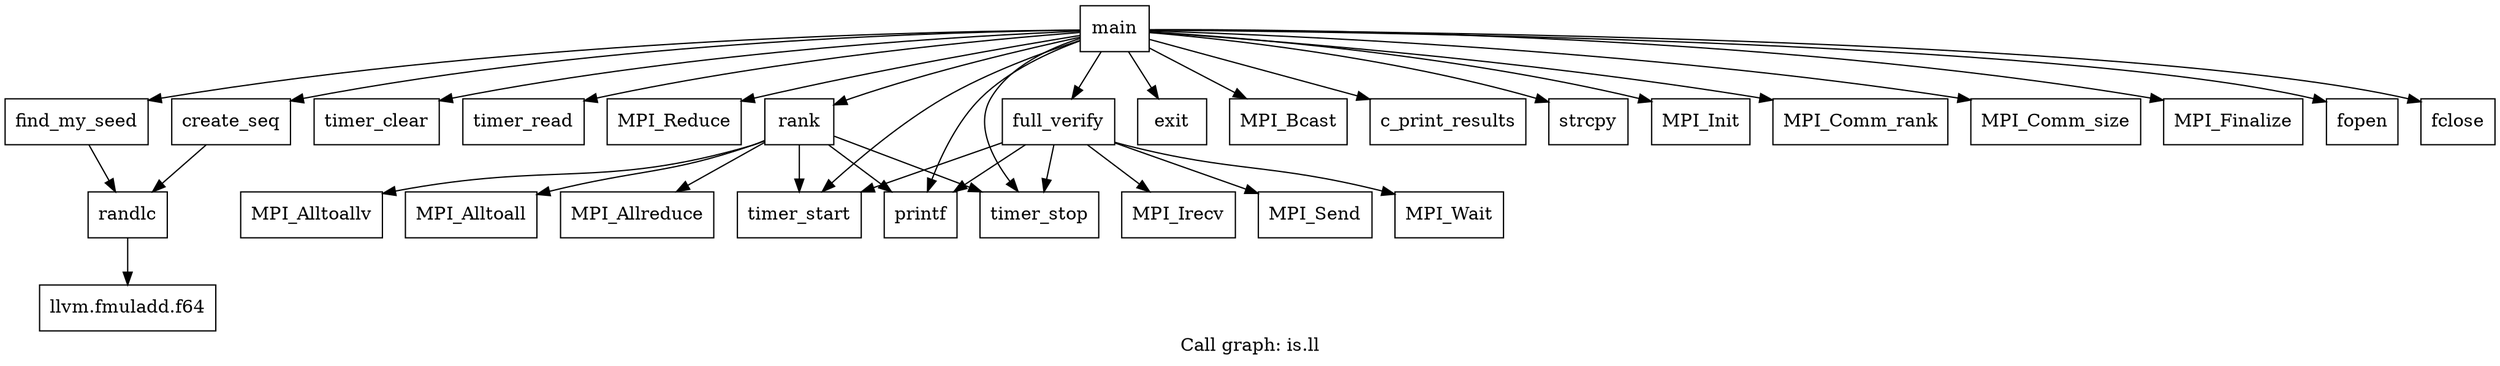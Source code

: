 digraph "Call graph: is.ll" {
	label="Call graph: is.ll";

	Node0x5558d34dd160 [shape=record,label="{randlc}"];
	Node0x5558d34dd160 -> Node0x5558d34b0df0;
	Node0x5558d34dad00 [shape=record,label="{timer_clear}"];
	Node0x5558d34dd780 [shape=record,label="{timer_read}"];
	Node0x5558d34ddd40 [shape=record,label="{MPI_Reduce}"];
	Node0x5558d34b0df0 [shape=record,label="{llvm.fmuladd.f64}"];
	Node0x5558d34b0d70 [shape=record,label="{find_my_seed}"];
	Node0x5558d34b0d70 -> Node0x5558d34dd160;
	Node0x5558d34da940 [shape=record,label="{create_seq}"];
	Node0x5558d34da940 -> Node0x5558d34dd160;
	Node0x5558d34fa300 [shape=record,label="{full_verify}"];
	Node0x5558d34fa300 -> Node0x5558d34f42b0;
	Node0x5558d34fa300 -> Node0x5558d34be490;
	Node0x5558d34fa300 -> Node0x5558d34f6b00;
	Node0x5558d34fa300 -> Node0x5558d3508ee0;
	Node0x5558d34fa300 -> Node0x5558d34dc2e0;
	Node0x5558d34fa300 -> Node0x5558d350eac0;
	Node0x5558d34f42b0 [shape=record,label="{timer_start}"];
	Node0x5558d34be490 [shape=record,label="{MPI_Irecv}"];
	Node0x5558d34f6b00 [shape=record,label="{MPI_Send}"];
	Node0x5558d3508ee0 [shape=record,label="{MPI_Wait}"];
	Node0x5558d34dc2e0 [shape=record,label="{printf}"];
	Node0x5558d350eac0 [shape=record,label="{timer_stop}"];
	Node0x5558d34c4ab0 [shape=record,label="{rank}"];
	Node0x5558d34c4ab0 -> Node0x5558d34f42b0;
	Node0x5558d34c4ab0 -> Node0x5558d350eac0;
	Node0x5558d34c4ab0 -> Node0x5558d34dc2e0;
	Node0x5558d34c4ab0 -> Node0x5558d34b85f0;
	Node0x5558d34c4ab0 -> Node0x5558d34bc4f0;
	Node0x5558d34c4ab0 -> Node0x5558d34bc180;
	Node0x5558d34f5f40 [shape=record,label="{exit}"];
	Node0x5558d34da5a0 [shape=record,label="{MPI_Bcast}"];
	Node0x5558d34de6d0 [shape=record,label="{c_print_results}"];
	Node0x5558d34e3660 [shape=record,label="{strcpy}"];
	Node0x5558d34b85f0 [shape=record,label="{MPI_Allreduce}"];
	Node0x5558d34bc180 [shape=record,label="{MPI_Alltoall}"];
	Node0x5558d34c2010 [shape=record,label="{main}"];
	Node0x5558d34c2010 -> Node0x5558d34c5c70;
	Node0x5558d34c2010 -> Node0x5558d34c96b0;
	Node0x5558d34c2010 -> Node0x5558d34cb0b0;
	Node0x5558d34c2010 -> Node0x5558d34dc2e0;
	Node0x5558d34c2010 -> Node0x5558d34d2190;
	Node0x5558d34c2010 -> Node0x5558d34e3660;
	Node0x5558d34c2010 -> Node0x5558d34ddd40;
	Node0x5558d34c2010 -> Node0x5558d34ce0c0;
	Node0x5558d34c2010 -> Node0x5558d34d1af0;
	Node0x5558d34c2010 -> Node0x5558d34dd780;
	Node0x5558d34c2010 -> Node0x5558d34de6d0;
	Node0x5558d34c2010 -> Node0x5558d34f5f40;
	Node0x5558d34c2010 -> Node0x5558d34fa300;
	Node0x5558d34c2010 -> Node0x5558d350eac0;
	Node0x5558d34c2010 -> Node0x5558d34c4ab0;
	Node0x5558d34c2010 -> Node0x5558d34da5a0;
	Node0x5558d34c2010 -> Node0x5558d34dad00;
	Node0x5558d34c2010 -> Node0x5558d34b0d70;
	Node0x5558d34c2010 -> Node0x5558d34da940;
	Node0x5558d34c2010 -> Node0x5558d34f42b0;
	Node0x5558d34bc4f0 [shape=record,label="{MPI_Alltoallv}"];
	Node0x5558d34c5c70 [shape=record,label="{MPI_Init}"];
	Node0x5558d34c96b0 [shape=record,label="{MPI_Comm_rank}"];
	Node0x5558d34cb0b0 [shape=record,label="{MPI_Comm_size}"];
	Node0x5558d34ce0c0 [shape=record,label="{fopen}"];
	Node0x5558d34d1af0 [shape=record,label="{fclose}"];
	Node0x5558d34d2190 [shape=record,label="{MPI_Finalize}"];
}
